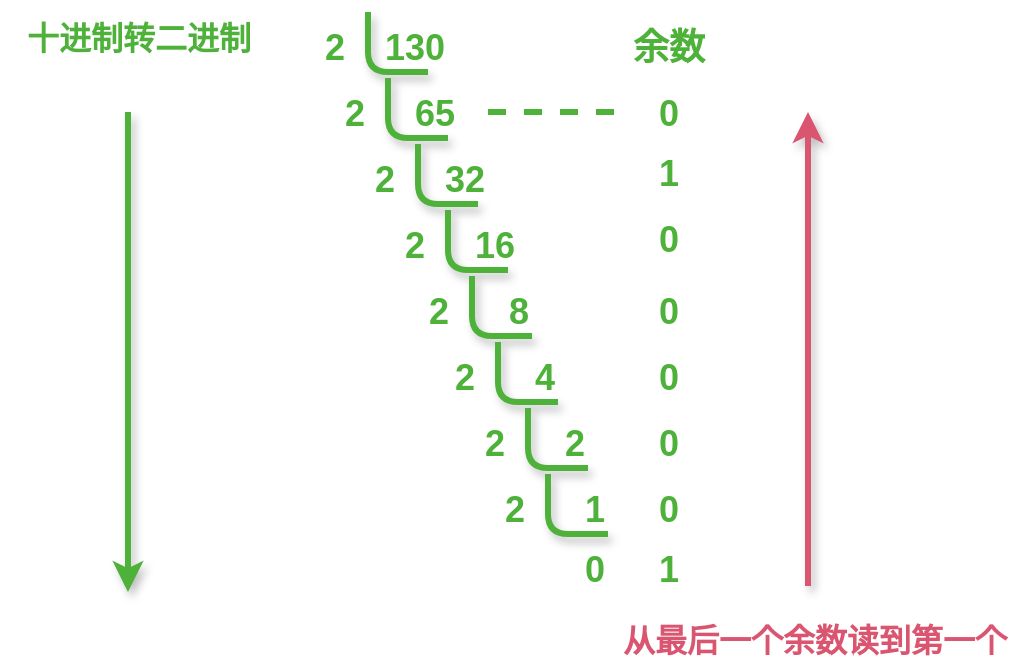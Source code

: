 <mxfile version="12.6.5" type="device"><diagram id="dP-Dvl8Ufvoj6TWUjTvs" name="Page-1"><mxGraphModel dx="1086" dy="966" grid="1" gridSize="10" guides="1" tooltips="1" connect="1" arrows="1" fold="1" page="1" pageScale="1" pageWidth="827" pageHeight="1169" math="0" shadow="0"><root><mxCell id="0"/><mxCell id="1" parent="0"/><mxCell id="r6EUbAKWSszRcQpAIQAG-1" value="" style="endArrow=classic;html=1;strokeColor=#4EB13A;strokeWidth=3;shadow=1;" parent="1" edge="1"><mxGeometry width="50" height="50" relative="1" as="geometry"><mxPoint x="220" y="320" as="sourcePoint"/><mxPoint x="220" y="560" as="targetPoint"/></mxGeometry></mxCell><mxCell id="r6EUbAKWSszRcQpAIQAG-2" value="十进制转二进制" style="text;html=1;align=center;verticalAlign=middle;resizable=0;points=[];autosize=1;fontColor=#4EB13A;labelBackgroundColor=none;labelBorderColor=none;horizontal=1;fillColor=none;shadow=1;comic=0;rounded=0;fontSize=16;fontStyle=1;glass=0;" parent="1" vertex="1"><mxGeometry x="160" y="273" width="130" height="20" as="geometry"/></mxCell><mxCell id="r6EUbAKWSszRcQpAIQAG-5" value="2" style="text;html=1;align=center;verticalAlign=middle;resizable=0;points=[];autosize=1;fontSize=18;fontColor=#4EB13A;fontStyle=1;shadow=1;" parent="1" vertex="1"><mxGeometry x="308" y="273" width="30" height="30" as="geometry"/></mxCell><mxCell id="r6EUbAKWSszRcQpAIQAG-11" value="" style="endArrow=none;html=1;strokeColor=#4EB13A;strokeWidth=3;fontSize=16;fontColor=#4EB13A;shadow=1;fontStyle=1" parent="1" edge="1"><mxGeometry width="50" height="50" relative="1" as="geometry"><mxPoint x="370" y="300" as="sourcePoint"/><mxPoint x="340" y="270" as="targetPoint"/><Array as="points"><mxPoint x="340" y="300"/></Array></mxGeometry></mxCell><mxCell id="r6EUbAKWSszRcQpAIQAG-13" value="130" style="text;html=1;align=center;verticalAlign=middle;resizable=0;points=[];autosize=1;fontSize=18;fontColor=#4EB13A;fontStyle=1;shadow=1;" parent="1" vertex="1"><mxGeometry x="338" y="273" width="50" height="30" as="geometry"/></mxCell><mxCell id="r6EUbAKWSszRcQpAIQAG-14" value="2" style="text;html=1;align=center;verticalAlign=middle;resizable=0;points=[];autosize=1;fontSize=18;fontColor=#4EB13A;fontStyle=1;shadow=1;" parent="1" vertex="1"><mxGeometry x="318" y="306" width="30" height="30" as="geometry"/></mxCell><mxCell id="r6EUbAKWSszRcQpAIQAG-15" value="" style="endArrow=none;html=1;strokeColor=#4EB13A;strokeWidth=3;fontSize=16;fontColor=#4EB13A;shadow=1;fontStyle=1" parent="1" edge="1"><mxGeometry width="50" height="50" relative="1" as="geometry"><mxPoint x="380" y="333" as="sourcePoint"/><mxPoint x="350" y="303" as="targetPoint"/><Array as="points"><mxPoint x="350" y="333"/></Array></mxGeometry></mxCell><mxCell id="r6EUbAKWSszRcQpAIQAG-16" value="65" style="text;html=1;align=center;verticalAlign=middle;resizable=0;points=[];autosize=1;fontSize=18;fontColor=#4EB13A;fontStyle=1;shadow=1;" parent="1" vertex="1"><mxGeometry x="353" y="306" width="40" height="30" as="geometry"/></mxCell><mxCell id="r6EUbAKWSszRcQpAIQAG-17" value="2" style="text;html=1;align=center;verticalAlign=middle;resizable=0;points=[];autosize=1;fontSize=18;fontColor=#4EB13A;fontStyle=1;shadow=1;" parent="1" vertex="1"><mxGeometry x="333" y="339" width="30" height="30" as="geometry"/></mxCell><mxCell id="r6EUbAKWSszRcQpAIQAG-18" value="" style="endArrow=none;html=1;strokeColor=#4EB13A;strokeWidth=3;fontSize=16;fontColor=#4EB13A;shadow=1;fontStyle=1" parent="1" edge="1"><mxGeometry width="50" height="50" relative="1" as="geometry"><mxPoint x="395" y="366" as="sourcePoint"/><mxPoint x="365" y="336" as="targetPoint"/><Array as="points"><mxPoint x="365" y="366"/></Array></mxGeometry></mxCell><mxCell id="r6EUbAKWSszRcQpAIQAG-19" value="32" style="text;html=1;align=center;verticalAlign=middle;resizable=0;points=[];autosize=1;fontSize=18;fontColor=#4EB13A;fontStyle=1;shadow=1;" parent="1" vertex="1"><mxGeometry x="368" y="339" width="40" height="30" as="geometry"/></mxCell><mxCell id="r6EUbAKWSszRcQpAIQAG-20" value="2" style="text;html=1;align=center;verticalAlign=middle;resizable=0;points=[];autosize=1;fontSize=18;fontColor=#4EB13A;fontStyle=1;shadow=1;" parent="1" vertex="1"><mxGeometry x="348" y="372" width="30" height="30" as="geometry"/></mxCell><mxCell id="r6EUbAKWSszRcQpAIQAG-21" value="" style="endArrow=none;html=1;strokeColor=#4EB13A;strokeWidth=3;fontSize=16;fontColor=#4EB13A;shadow=1;fontStyle=1" parent="1" edge="1"><mxGeometry width="50" height="50" relative="1" as="geometry"><mxPoint x="410" y="399" as="sourcePoint"/><mxPoint x="380" y="369" as="targetPoint"/><Array as="points"><mxPoint x="380" y="399"/></Array></mxGeometry></mxCell><mxCell id="r6EUbAKWSszRcQpAIQAG-22" value="16" style="text;html=1;align=center;verticalAlign=middle;resizable=0;points=[];autosize=1;fontSize=18;fontColor=#4EB13A;fontStyle=1;shadow=1;" parent="1" vertex="1"><mxGeometry x="383" y="372" width="40" height="30" as="geometry"/></mxCell><mxCell id="r6EUbAKWSszRcQpAIQAG-23" value="2" style="text;html=1;align=center;verticalAlign=middle;resizable=0;points=[];autosize=1;fontSize=18;fontColor=#4EB13A;fontStyle=1;shadow=1;" parent="1" vertex="1"><mxGeometry x="360" y="405" width="30" height="30" as="geometry"/></mxCell><mxCell id="r6EUbAKWSszRcQpAIQAG-24" value="" style="endArrow=none;html=1;strokeColor=#4EB13A;strokeWidth=3;fontSize=16;fontColor=#4EB13A;shadow=1;fontStyle=1" parent="1" edge="1"><mxGeometry width="50" height="50" relative="1" as="geometry"><mxPoint x="422" y="432" as="sourcePoint"/><mxPoint x="392" y="402" as="targetPoint"/><Array as="points"><mxPoint x="392" y="432"/></Array></mxGeometry></mxCell><mxCell id="r6EUbAKWSszRcQpAIQAG-25" value="8" style="text;html=1;align=center;verticalAlign=middle;resizable=0;points=[];autosize=1;fontSize=18;fontColor=#4EB13A;fontStyle=1;shadow=1;" parent="1" vertex="1"><mxGeometry x="400" y="405" width="30" height="30" as="geometry"/></mxCell><mxCell id="r6EUbAKWSszRcQpAIQAG-26" value="2" style="text;html=1;align=center;verticalAlign=middle;resizable=0;points=[];autosize=1;fontSize=18;fontColor=#4EB13A;fontStyle=1;shadow=1;" parent="1" vertex="1"><mxGeometry x="373" y="438" width="30" height="30" as="geometry"/></mxCell><mxCell id="r6EUbAKWSszRcQpAIQAG-27" value="" style="endArrow=none;html=1;strokeColor=#4EB13A;strokeWidth=3;fontSize=16;fontColor=#4EB13A;shadow=1;fontStyle=1" parent="1" edge="1"><mxGeometry width="50" height="50" relative="1" as="geometry"><mxPoint x="435" y="465" as="sourcePoint"/><mxPoint x="405" y="435" as="targetPoint"/><Array as="points"><mxPoint x="405" y="465"/></Array></mxGeometry></mxCell><mxCell id="r6EUbAKWSszRcQpAIQAG-28" value="4" style="text;html=1;align=center;verticalAlign=middle;resizable=0;points=[];autosize=1;fontSize=18;fontColor=#4EB13A;fontStyle=1;shadow=1;" parent="1" vertex="1"><mxGeometry x="413" y="438" width="30" height="30" as="geometry"/></mxCell><mxCell id="r6EUbAKWSszRcQpAIQAG-29" value="2" style="text;html=1;align=center;verticalAlign=middle;resizable=0;points=[];autosize=1;fontSize=18;fontColor=#4EB13A;fontStyle=1;shadow=1;" parent="1" vertex="1"><mxGeometry x="388" y="471" width="30" height="30" as="geometry"/></mxCell><mxCell id="r6EUbAKWSszRcQpAIQAG-30" value="" style="endArrow=none;html=1;strokeColor=#4EB13A;strokeWidth=3;fontSize=16;fontColor=#4EB13A;shadow=1;fontStyle=1" parent="1" edge="1"><mxGeometry width="50" height="50" relative="1" as="geometry"><mxPoint x="450" y="498" as="sourcePoint"/><mxPoint x="420" y="468" as="targetPoint"/><Array as="points"><mxPoint x="420" y="498"/></Array></mxGeometry></mxCell><mxCell id="r6EUbAKWSszRcQpAIQAG-31" value="2" style="text;html=1;align=center;verticalAlign=middle;resizable=0;points=[];autosize=1;fontSize=18;fontColor=#4EB13A;fontStyle=1;shadow=1;" parent="1" vertex="1"><mxGeometry x="428" y="471" width="30" height="30" as="geometry"/></mxCell><mxCell id="r6EUbAKWSszRcQpAIQAG-35" value="2" style="text;html=1;align=center;verticalAlign=middle;resizable=0;points=[];autosize=1;fontSize=18;fontColor=#4EB13A;fontStyle=1;shadow=1;" parent="1" vertex="1"><mxGeometry x="398" y="504" width="30" height="30" as="geometry"/></mxCell><mxCell id="r6EUbAKWSszRcQpAIQAG-36" value="" style="endArrow=none;html=1;strokeColor=#4EB13A;strokeWidth=3;fontSize=16;fontColor=#4EB13A;shadow=1;fontStyle=1" parent="1" edge="1"><mxGeometry width="50" height="50" relative="1" as="geometry"><mxPoint x="460" y="531" as="sourcePoint"/><mxPoint x="430" y="501" as="targetPoint"/><Array as="points"><mxPoint x="430" y="531"/></Array></mxGeometry></mxCell><mxCell id="r6EUbAKWSszRcQpAIQAG-37" value="1" style="text;html=1;align=center;verticalAlign=middle;resizable=0;points=[];autosize=1;fontSize=18;fontColor=#4EB13A;fontStyle=1;shadow=1;" parent="1" vertex="1"><mxGeometry x="438" y="504" width="30" height="30" as="geometry"/></mxCell><mxCell id="r6EUbAKWSszRcQpAIQAG-38" value="0" style="text;html=1;align=center;verticalAlign=middle;resizable=0;points=[];autosize=1;fontSize=18;fontColor=#4EB13A;fontStyle=1;shadow=1;" parent="1" vertex="1"><mxGeometry x="438" y="534" width="30" height="30" as="geometry"/></mxCell><mxCell id="r6EUbAKWSszRcQpAIQAG-40" value="余数" style="text;html=1;align=center;verticalAlign=middle;resizable=0;points=[];autosize=1;fontSize=18;fontColor=#4EB13A;fontStyle=1;shadow=1;" parent="1" vertex="1"><mxGeometry x="465" y="273" width="50" height="30" as="geometry"/></mxCell><mxCell id="r6EUbAKWSszRcQpAIQAG-41" value="" style="endArrow=none;dashed=1;html=1;strokeColor=#4EB13A;strokeWidth=3;fontSize=18;fontColor=#4EB13A;shadow=0;fontStyle=1;comic=0;" parent="1" edge="1"><mxGeometry width="50" height="50" relative="1" as="geometry"><mxPoint x="400" y="320" as="sourcePoint"/><mxPoint x="470" y="320" as="targetPoint"/></mxGeometry></mxCell><mxCell id="r6EUbAKWSszRcQpAIQAG-42" value="0" style="text;html=1;align=center;verticalAlign=middle;resizable=0;points=[];autosize=1;fontSize=18;fontColor=#4EB13A;fontStyle=1;shadow=1;" parent="1" vertex="1"><mxGeometry x="475" y="306" width="30" height="30" as="geometry"/></mxCell><mxCell id="r6EUbAKWSszRcQpAIQAG-43" value="1" style="text;html=1;align=center;verticalAlign=middle;resizable=0;points=[];autosize=1;fontSize=18;fontColor=#4EB13A;fontStyle=1;shadow=1;" parent="1" vertex="1"><mxGeometry x="475" y="336" width="30" height="30" as="geometry"/></mxCell><mxCell id="r6EUbAKWSszRcQpAIQAG-44" value="0" style="text;html=1;align=center;verticalAlign=middle;resizable=0;points=[];autosize=1;fontSize=18;fontColor=#4EB13A;fontStyle=1;shadow=1;" parent="1" vertex="1"><mxGeometry x="475" y="369" width="30" height="30" as="geometry"/></mxCell><mxCell id="r6EUbAKWSszRcQpAIQAG-45" value="0" style="text;html=1;align=center;verticalAlign=middle;resizable=0;points=[];autosize=1;fontSize=18;fontColor=#4EB13A;fontStyle=1;shadow=1;" parent="1" vertex="1"><mxGeometry x="475" y="405" width="30" height="30" as="geometry"/></mxCell><mxCell id="r6EUbAKWSszRcQpAIQAG-46" value="0" style="text;html=1;align=center;verticalAlign=middle;resizable=0;points=[];autosize=1;fontSize=18;fontColor=#4EB13A;fontStyle=1;shadow=1;" parent="1" vertex="1"><mxGeometry x="475" y="438" width="30" height="30" as="geometry"/></mxCell><mxCell id="r6EUbAKWSszRcQpAIQAG-47" value="0" style="text;html=1;align=center;verticalAlign=middle;resizable=0;points=[];autosize=1;fontSize=18;fontColor=#4EB13A;fontStyle=1;shadow=1;" parent="1" vertex="1"><mxGeometry x="475" y="471" width="30" height="30" as="geometry"/></mxCell><mxCell id="r6EUbAKWSszRcQpAIQAG-48" value="0" style="text;html=1;align=center;verticalAlign=middle;resizable=0;points=[];autosize=1;fontSize=18;fontColor=#4EB13A;fontStyle=1;shadow=1;" parent="1" vertex="1"><mxGeometry x="475" y="504" width="30" height="30" as="geometry"/></mxCell><mxCell id="r6EUbAKWSszRcQpAIQAG-49" value="1" style="text;html=1;align=center;verticalAlign=middle;resizable=0;points=[];autosize=1;fontSize=18;fontColor=#4EB13A;fontStyle=1;shadow=1;" parent="1" vertex="1"><mxGeometry x="475" y="534" width="30" height="30" as="geometry"/></mxCell><mxCell id="r6EUbAKWSszRcQpAIQAG-51" value="" style="endArrow=classic;html=1;strokeColor=#D95570;strokeWidth=3;fontColor=#D95570;shadow=1;" parent="1" edge="1"><mxGeometry width="50" height="50" relative="1" as="geometry"><mxPoint x="560" y="557" as="sourcePoint"/><mxPoint x="560" y="320" as="targetPoint"/></mxGeometry></mxCell><mxCell id="r6EUbAKWSszRcQpAIQAG-52" value="从最后一个余数读到第一个" style="text;html=1;align=center;verticalAlign=middle;resizable=0;points=[];autosize=1;fontSize=16;fontColor=#D95570;fontStyle=1" parent="1" vertex="1"><mxGeometry x="458" y="574" width="210" height="20" as="geometry"/></mxCell></root></mxGraphModel></diagram></mxfile>
